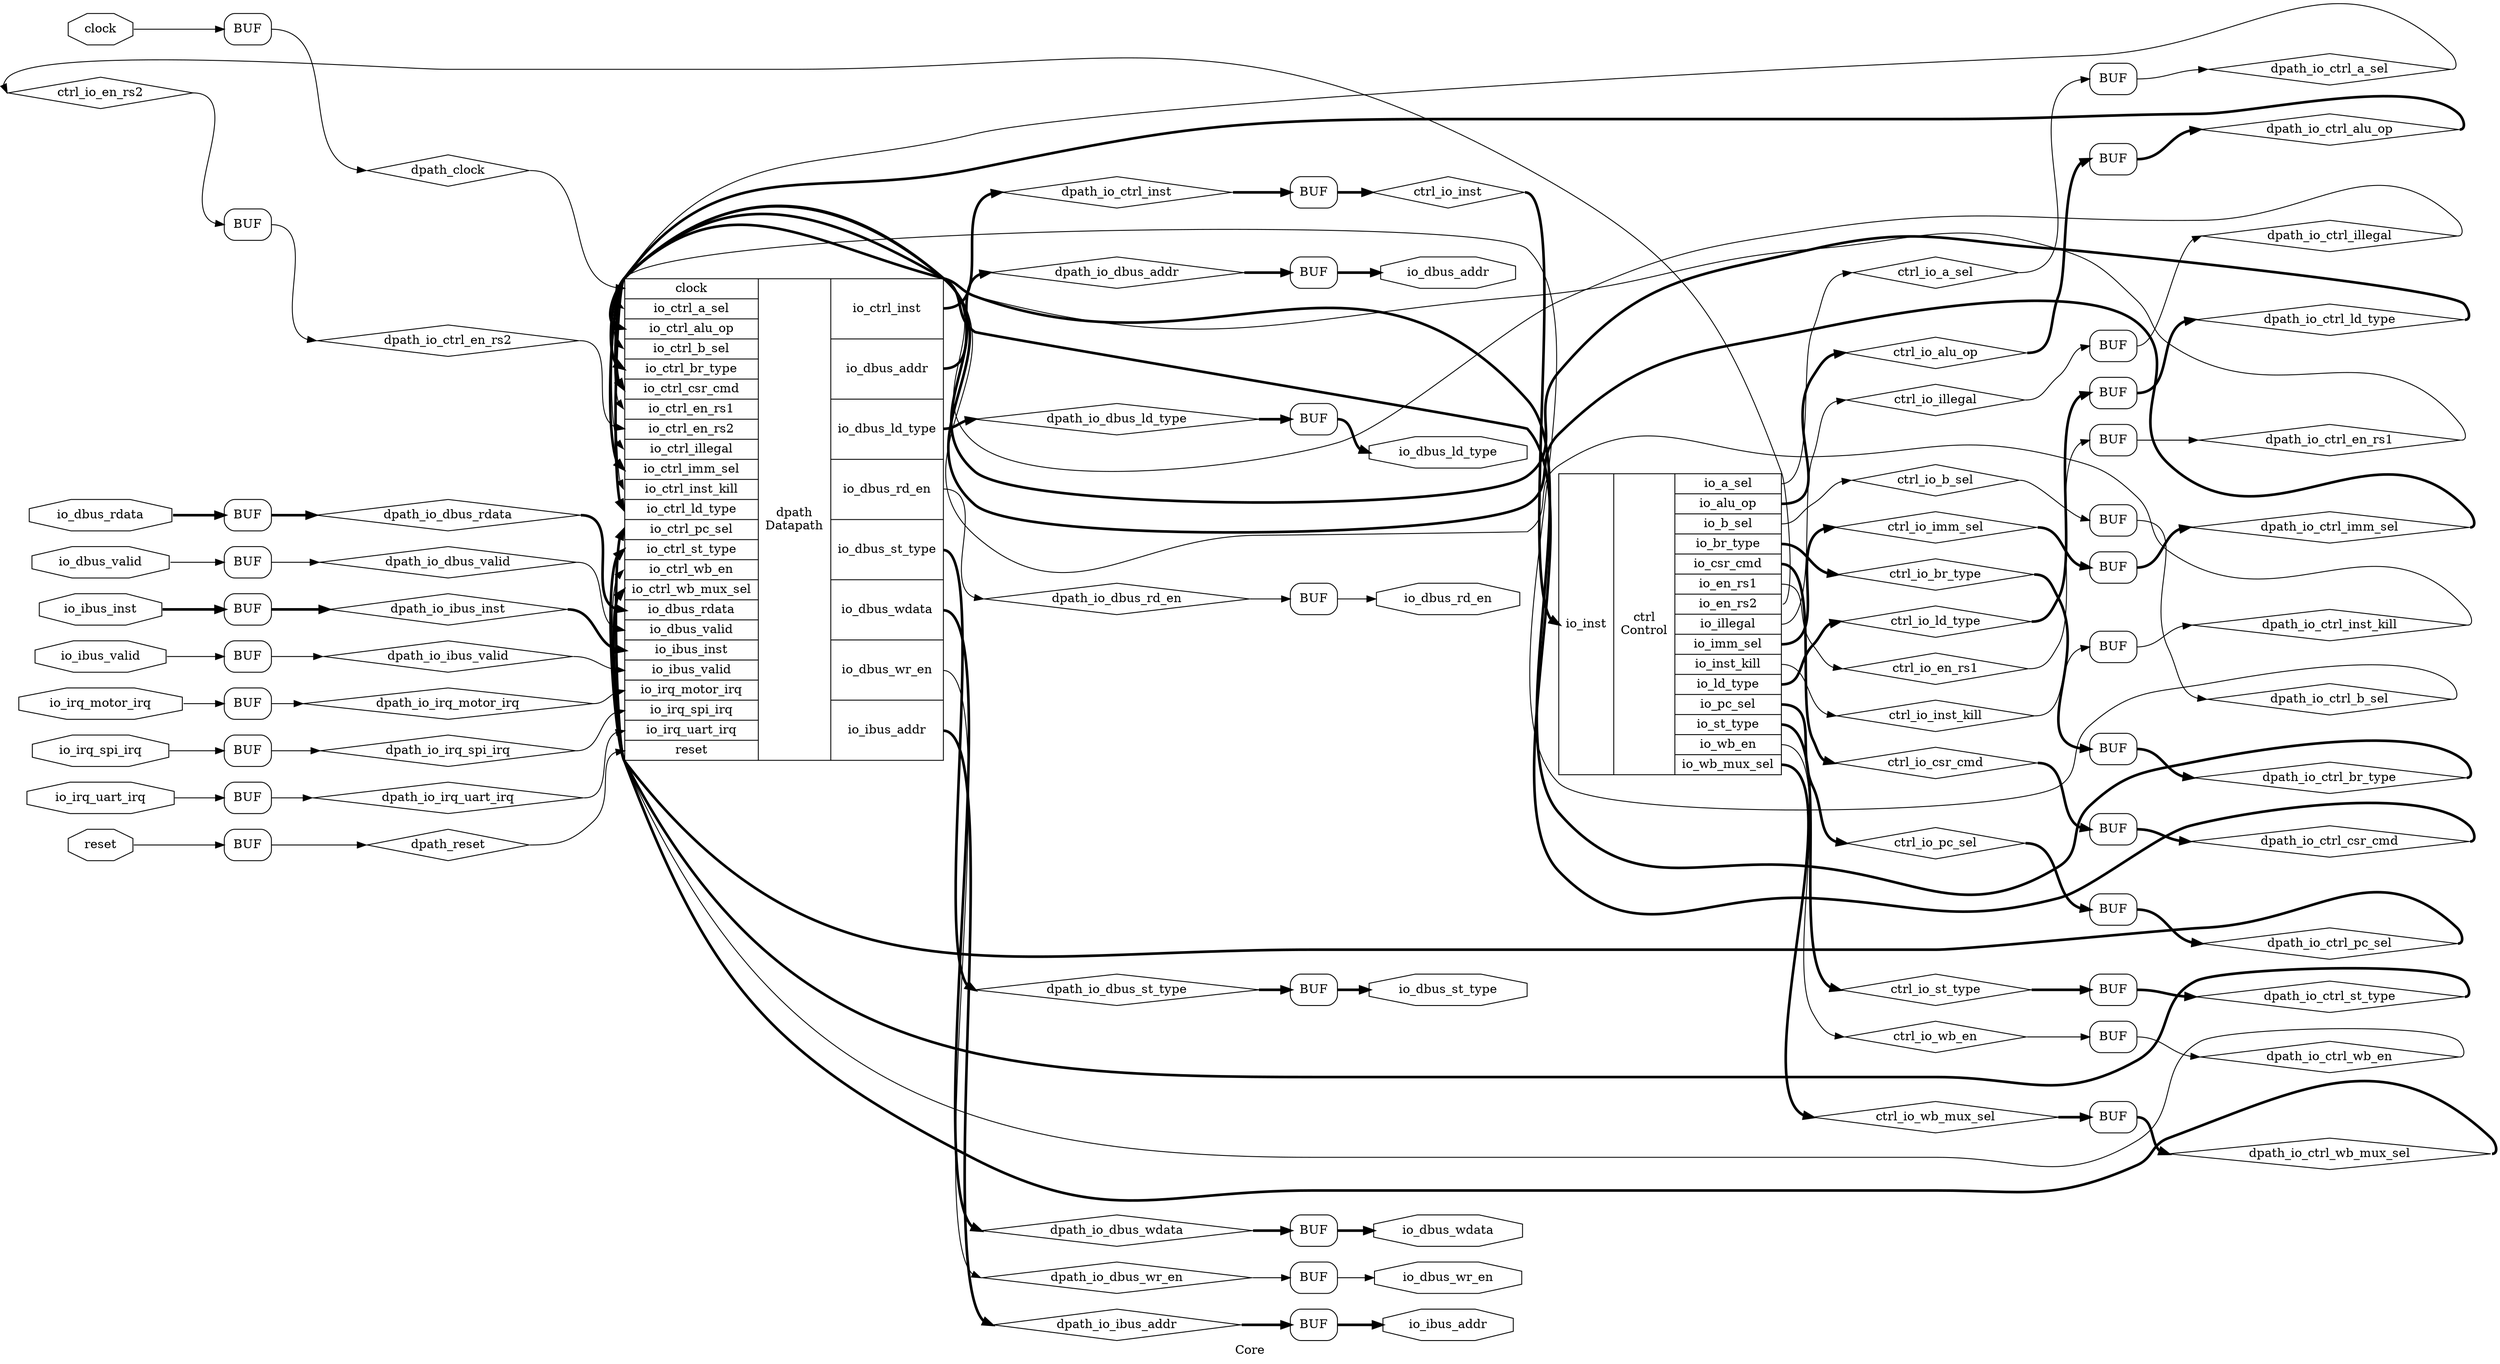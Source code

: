 digraph "Core" {
label="Core";
rankdir="LR";
remincross=true;
n1 [ shape=diamond, label="ctrl_io_en_rs2", color="black", fontcolor="black" ];
n2 [ shape=diamond, label="ctrl_io_en_rs1", color="black", fontcolor="black" ];
n3 [ shape=diamond, label="ctrl_io_illegal", color="black", fontcolor="black" ];
n4 [ shape=diamond, label="ctrl_io_csr_cmd", color="black", fontcolor="black" ];
n5 [ shape=diamond, label="ctrl_io_wb_en", color="black", fontcolor="black" ];
n6 [ shape=diamond, label="ctrl_io_wb_mux_sel", color="black", fontcolor="black" ];
n7 [ shape=diamond, label="ctrl_io_ld_type", color="black", fontcolor="black" ];
n8 [ shape=diamond, label="ctrl_io_st_type", color="black", fontcolor="black" ];
n9 [ shape=diamond, label="ctrl_io_br_type", color="black", fontcolor="black" ];
n10 [ shape=diamond, label="ctrl_io_alu_op", color="black", fontcolor="black" ];
n11 [ shape=diamond, label="ctrl_io_imm_sel", color="black", fontcolor="black" ];
n12 [ shape=diamond, label="ctrl_io_b_sel", color="black", fontcolor="black" ];
n13 [ shape=diamond, label="ctrl_io_a_sel", color="black", fontcolor="black" ];
n14 [ shape=diamond, label="ctrl_io_inst_kill", color="black", fontcolor="black" ];
n15 [ shape=diamond, label="ctrl_io_pc_sel", color="black", fontcolor="black" ];
n16 [ shape=diamond, label="ctrl_io_inst", color="black", fontcolor="black" ];
n17 [ shape=diamond, label="dpath_io_ctrl_en_rs2", color="black", fontcolor="black" ];
n18 [ shape=diamond, label="dpath_io_ctrl_en_rs1", color="black", fontcolor="black" ];
n19 [ shape=diamond, label="dpath_io_ctrl_illegal", color="black", fontcolor="black" ];
n20 [ shape=diamond, label="dpath_io_ctrl_csr_cmd", color="black", fontcolor="black" ];
n21 [ shape=diamond, label="dpath_io_ctrl_wb_en", color="black", fontcolor="black" ];
n22 [ shape=diamond, label="dpath_io_ctrl_wb_mux_sel", color="black", fontcolor="black" ];
n23 [ shape=diamond, label="dpath_io_ctrl_ld_type", color="black", fontcolor="black" ];
n24 [ shape=diamond, label="dpath_io_ctrl_st_type", color="black", fontcolor="black" ];
n25 [ shape=diamond, label="dpath_io_ctrl_br_type", color="black", fontcolor="black" ];
n26 [ shape=diamond, label="dpath_io_ctrl_alu_op", color="black", fontcolor="black" ];
n27 [ shape=diamond, label="dpath_io_ctrl_imm_sel", color="black", fontcolor="black" ];
n28 [ shape=diamond, label="dpath_io_ctrl_b_sel", color="black", fontcolor="black" ];
n29 [ shape=diamond, label="dpath_io_ctrl_a_sel", color="black", fontcolor="black" ];
n30 [ shape=diamond, label="dpath_io_ctrl_inst_kill", color="black", fontcolor="black" ];
n31 [ shape=diamond, label="dpath_io_ctrl_pc_sel", color="black", fontcolor="black" ];
n32 [ shape=diamond, label="dpath_io_ctrl_inst", color="black", fontcolor="black" ];
n33 [ shape=diamond, label="dpath_io_dbus_valid", color="black", fontcolor="black" ];
n34 [ shape=diamond, label="dpath_io_dbus_ld_type", color="black", fontcolor="black" ];
n35 [ shape=diamond, label="dpath_io_dbus_st_type", color="black", fontcolor="black" ];
n36 [ shape=diamond, label="dpath_io_dbus_wr_en", color="black", fontcolor="black" ];
n37 [ shape=diamond, label="dpath_io_dbus_rd_en", color="black", fontcolor="black" ];
n38 [ shape=diamond, label="dpath_io_dbus_rdata", color="black", fontcolor="black" ];
n39 [ shape=diamond, label="dpath_io_dbus_wdata", color="black", fontcolor="black" ];
n40 [ shape=diamond, label="dpath_io_dbus_addr", color="black", fontcolor="black" ];
n41 [ shape=diamond, label="dpath_io_ibus_valid", color="black", fontcolor="black" ];
n42 [ shape=diamond, label="dpath_io_ibus_inst", color="black", fontcolor="black" ];
n43 [ shape=diamond, label="dpath_io_ibus_addr", color="black", fontcolor="black" ];
n44 [ shape=diamond, label="dpath_io_irq_motor_irq", color="black", fontcolor="black" ];
n45 [ shape=diamond, label="dpath_io_irq_spi_irq", color="black", fontcolor="black" ];
n46 [ shape=diamond, label="dpath_io_irq_uart_irq", color="black", fontcolor="black" ];
n47 [ shape=diamond, label="dpath_reset", color="black", fontcolor="black" ];
n48 [ shape=diamond, label="dpath_clock", color="black", fontcolor="black" ];
n49 [ shape=octagon, label="io_dbus_valid", color="black", fontcolor="black" ];
n50 [ shape=octagon, label="io_dbus_ld_type", color="black", fontcolor="black" ];
n51 [ shape=octagon, label="io_dbus_st_type", color="black", fontcolor="black" ];
n52 [ shape=octagon, label="io_dbus_wr_en", color="black", fontcolor="black" ];
n53 [ shape=octagon, label="io_dbus_rd_en", color="black", fontcolor="black" ];
n54 [ shape=octagon, label="io_dbus_rdata", color="black", fontcolor="black" ];
n55 [ shape=octagon, label="io_dbus_wdata", color="black", fontcolor="black" ];
n56 [ shape=octagon, label="io_dbus_addr", color="black", fontcolor="black" ];
n57 [ shape=octagon, label="io_ibus_valid", color="black", fontcolor="black" ];
n58 [ shape=octagon, label="io_ibus_inst", color="black", fontcolor="black" ];
n59 [ shape=octagon, label="io_ibus_addr", color="black", fontcolor="black" ];
n60 [ shape=octagon, label="io_irq_motor_irq", color="black", fontcolor="black" ];
n61 [ shape=octagon, label="io_irq_spi_irq", color="black", fontcolor="black" ];
n62 [ shape=octagon, label="io_irq_uart_irq", color="black", fontcolor="black" ];
n63 [ shape=octagon, label="reset", color="black", fontcolor="black" ];
n64 [ shape=octagon, label="clock", color="black", fontcolor="black" ];
c81 [ shape=record, label="{{<p65> io_inst}|ctrl\nControl|{<p66> io_a_sel|<p67> io_alu_op|<p68> io_b_sel|<p69> io_br_type|<p70> io_csr_cmd|<p71> io_en_rs1|<p72> io_en_rs2|<p73> io_illegal|<p74> io_imm_sel|<p75> io_inst_kill|<p76> io_ld_type|<p77> io_pc_sel|<p78> io_st_type|<p79> io_wb_en|<p80> io_wb_mux_sel}}" ];
c98 [ shape=record, label="{{<p64> clock|<p82> io_ctrl_a_sel|<p83> io_ctrl_alu_op|<p84> io_ctrl_b_sel|<p85> io_ctrl_br_type|<p86> io_ctrl_csr_cmd|<p87> io_ctrl_en_rs1|<p88> io_ctrl_en_rs2|<p89> io_ctrl_illegal|<p90> io_ctrl_imm_sel|<p91> io_ctrl_inst_kill|<p92> io_ctrl_ld_type|<p93> io_ctrl_pc_sel|<p94> io_ctrl_st_type|<p95> io_ctrl_wb_en|<p96> io_ctrl_wb_mux_sel|<p54> io_dbus_rdata|<p49> io_dbus_valid|<p58> io_ibus_inst|<p57> io_ibus_valid|<p60> io_irq_motor_irq|<p61> io_irq_spi_irq|<p62> io_irq_uart_irq|<p63> reset}|dpath\nDatapath|{<p97> io_ctrl_inst|<p56> io_dbus_addr|<p50> io_dbus_ld_type|<p53> io_dbus_rd_en|<p51> io_dbus_st_type|<p55> io_dbus_wdata|<p52> io_dbus_wr_en|<p59> io_ibus_addr}}" ];
x0 [shape=box, style=rounded, label="BUF"];
x1 [shape=box, style=rounded, label="BUF"];
x2 [shape=box, style=rounded, label="BUF"];
x3 [shape=box, style=rounded, label="BUF"];
x4 [shape=box, style=rounded, label="BUF"];
x5 [shape=box, style=rounded, label="BUF"];
x6 [shape=box, style=rounded, label="BUF"];
x7 [shape=box, style=rounded, label="BUF"];
x8 [shape=box, style=rounded, label="BUF"];
x9 [shape=box, style=rounded, label="BUF"];
x10 [shape=box, style=rounded, label="BUF"];
x11 [shape=box, style=rounded, label="BUF"];
x12 [shape=box, style=rounded, label="BUF"];
x13 [shape=box, style=rounded, label="BUF"];
x14 [shape=box, style=rounded, label="BUF"];
x15 [shape=box, style=rounded, label="BUF"];
x16 [shape=box, style=rounded, label="BUF"];
x17 [shape=box, style=rounded, label="BUF"];
x18 [shape=box, style=rounded, label="BUF"];
x19 [shape=box, style=rounded, label="BUF"];
x20 [shape=box, style=rounded, label="BUF"];
x21 [shape=box, style=rounded, label="BUF"];
x22 [shape=box, style=rounded, label="BUF"];
x23 [shape=box, style=rounded, label="BUF"];
x24 [shape=box, style=rounded, label="BUF"];
x25 [shape=box, style=rounded, label="BUF"];
x26 [shape=box, style=rounded, label="BUF"];
x27 [shape=box, style=rounded, label="BUF"];
x28 [shape=box, style=rounded, label="BUF"];
x29 [shape=box, style=rounded, label="BUF"];
x30 [shape=box, style=rounded, label="BUF"];
x31 [shape=box, style=rounded, label="BUF"];
c81:p72:e -> n1:w [color="black", label=""];
n1:e -> x30:w:w [color="black", label=""];
c81:p67:e -> n10:w [color="black", style="setlinewidth(3)", label=""];
n10:e -> x21:w:w [color="black", style="setlinewidth(3)", label=""];
c81:p74:e -> n11:w [color="black", style="setlinewidth(3)", label=""];
n11:e -> x20:w:w [color="black", style="setlinewidth(3)", label=""];
c81:p68:e -> n12:w [color="black", label=""];
n12:e -> x19:w:w [color="black", label=""];
c81:p66:e -> n13:w [color="black", label=""];
n13:e -> x18:w:w [color="black", label=""];
c81:p75:e -> n14:w [color="black", label=""];
n14:e -> x17:w:w [color="black", label=""];
c81:p77:e -> n15:w [color="black", style="setlinewidth(3)", label=""];
n15:e -> x16:w:w [color="black", style="setlinewidth(3)", label=""];
x31:e:e -> n16:w [color="black", style="setlinewidth(3)", label=""];
n16:e -> c81:p65:w [color="black", style="setlinewidth(3)", label=""];
x30:e:e -> n17:w [color="black", label=""];
n17:e -> c98:p88:w [color="black", label=""];
x29:e:e -> n18:w [color="black", label=""];
n18:e -> c98:p87:w [color="black", label=""];
x28:e:e -> n19:w [color="black", label=""];
n19:e -> c98:p89:w [color="black", label=""];
c81:p71:e -> n2:w [color="black", label=""];
n2:e -> x29:w:w [color="black", label=""];
x27:e:e -> n20:w [color="black", style="setlinewidth(3)", label=""];
n20:e -> c98:p86:w [color="black", style="setlinewidth(3)", label=""];
x26:e:e -> n21:w [color="black", label=""];
n21:e -> c98:p95:w [color="black", label=""];
x25:e:e -> n22:w [color="black", style="setlinewidth(3)", label=""];
n22:e -> c98:p96:w [color="black", style="setlinewidth(3)", label=""];
x24:e:e -> n23:w [color="black", style="setlinewidth(3)", label=""];
n23:e -> c98:p92:w [color="black", style="setlinewidth(3)", label=""];
x23:e:e -> n24:w [color="black", style="setlinewidth(3)", label=""];
n24:e -> c98:p94:w [color="black", style="setlinewidth(3)", label=""];
x22:e:e -> n25:w [color="black", style="setlinewidth(3)", label=""];
n25:e -> c98:p85:w [color="black", style="setlinewidth(3)", label=""];
x21:e:e -> n26:w [color="black", style="setlinewidth(3)", label=""];
n26:e -> c98:p83:w [color="black", style="setlinewidth(3)", label=""];
x20:e:e -> n27:w [color="black", style="setlinewidth(3)", label=""];
n27:e -> c98:p90:w [color="black", style="setlinewidth(3)", label=""];
x19:e:e -> n28:w [color="black", label=""];
n28:e -> c98:p84:w [color="black", label=""];
x18:e:e -> n29:w [color="black", label=""];
n29:e -> c98:p82:w [color="black", label=""];
c81:p73:e -> n3:w [color="black", label=""];
n3:e -> x28:w:w [color="black", label=""];
x17:e:e -> n30:w [color="black", label=""];
n30:e -> c98:p91:w [color="black", label=""];
x16:e:e -> n31:w [color="black", style="setlinewidth(3)", label=""];
n31:e -> c98:p93:w [color="black", style="setlinewidth(3)", label=""];
c98:p97:e -> n32:w [color="black", style="setlinewidth(3)", label=""];
n32:e -> x31:w:w [color="black", style="setlinewidth(3)", label=""];
x15:e:e -> n33:w [color="black", label=""];
n33:e -> c98:p49:w [color="black", label=""];
c98:p50:e -> n34:w [color="black", style="setlinewidth(3)", label=""];
n34:e -> x6:w:w [color="black", style="setlinewidth(3)", label=""];
c98:p51:e -> n35:w [color="black", style="setlinewidth(3)", label=""];
n35:e -> x5:w:w [color="black", style="setlinewidth(3)", label=""];
c98:p52:e -> n36:w [color="black", label=""];
n36:e -> x4:w:w [color="black", label=""];
c98:p53:e -> n37:w [color="black", label=""];
n37:e -> x3:w:w [color="black", label=""];
x14:e:e -> n38:w [color="black", style="setlinewidth(3)", label=""];
n38:e -> c98:p54:w [color="black", style="setlinewidth(3)", label=""];
c98:p55:e -> n39:w [color="black", style="setlinewidth(3)", label=""];
n39:e -> x2:w:w [color="black", style="setlinewidth(3)", label=""];
c81:p70:e -> n4:w [color="black", style="setlinewidth(3)", label=""];
n4:e -> x27:w:w [color="black", style="setlinewidth(3)", label=""];
c98:p56:e -> n40:w [color="black", style="setlinewidth(3)", label=""];
n40:e -> x1:w:w [color="black", style="setlinewidth(3)", label=""];
x13:e:e -> n41:w [color="black", label=""];
n41:e -> c98:p57:w [color="black", label=""];
x12:e:e -> n42:w [color="black", style="setlinewidth(3)", label=""];
n42:e -> c98:p58:w [color="black", style="setlinewidth(3)", label=""];
c98:p59:e -> n43:w [color="black", style="setlinewidth(3)", label=""];
n43:e -> x0:w:w [color="black", style="setlinewidth(3)", label=""];
x11:e:e -> n44:w [color="black", label=""];
n44:e -> c98:p60:w [color="black", label=""];
x10:e:e -> n45:w [color="black", label=""];
n45:e -> c98:p61:w [color="black", label=""];
x9:e:e -> n46:w [color="black", label=""];
n46:e -> c98:p62:w [color="black", label=""];
x8:e:e -> n47:w [color="black", label=""];
n47:e -> c98:p63:w [color="black", label=""];
x7:e:e -> n48:w [color="black", label=""];
n48:e -> c98:p64:w [color="black", label=""];
n49:e -> x15:w:w [color="black", label=""];
c81:p79:e -> n5:w [color="black", label=""];
n5:e -> x26:w:w [color="black", label=""];
x6:e:e -> n50:w [color="black", style="setlinewidth(3)", label=""];
x5:e:e -> n51:w [color="black", style="setlinewidth(3)", label=""];
x4:e:e -> n52:w [color="black", label=""];
x3:e:e -> n53:w [color="black", label=""];
n54:e -> x14:w:w [color="black", style="setlinewidth(3)", label=""];
x2:e:e -> n55:w [color="black", style="setlinewidth(3)", label=""];
x1:e:e -> n56:w [color="black", style="setlinewidth(3)", label=""];
n57:e -> x13:w:w [color="black", label=""];
n58:e -> x12:w:w [color="black", style="setlinewidth(3)", label=""];
x0:e:e -> n59:w [color="black", style="setlinewidth(3)", label=""];
c81:p80:e -> n6:w [color="black", style="setlinewidth(3)", label=""];
n6:e -> x25:w:w [color="black", style="setlinewidth(3)", label=""];
n60:e -> x11:w:w [color="black", label=""];
n61:e -> x10:w:w [color="black", label=""];
n62:e -> x9:w:w [color="black", label=""];
n63:e -> x8:w:w [color="black", label=""];
n64:e -> x7:w:w [color="black", label=""];
c81:p76:e -> n7:w [color="black", style="setlinewidth(3)", label=""];
n7:e -> x24:w:w [color="black", style="setlinewidth(3)", label=""];
c81:p78:e -> n8:w [color="black", style="setlinewidth(3)", label=""];
n8:e -> x23:w:w [color="black", style="setlinewidth(3)", label=""];
c81:p69:e -> n9:w [color="black", style="setlinewidth(3)", label=""];
n9:e -> x22:w:w [color="black", style="setlinewidth(3)", label=""];
}
